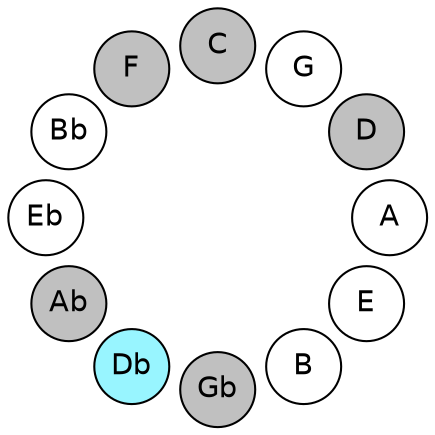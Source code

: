 
graph {

layout = circo;
mindist = .1

node [shape = circle, fontname = Helvetica, margin = 0, style = filled]
edge [style=invis]

subgraph 1 {
	E -- B -- Gb -- Db -- Ab -- Eb -- Bb -- F -- C -- G -- D -- A -- E
}

E [fillcolor = white];
B [fillcolor = white];
Gb [fillcolor = gray];
Db [fillcolor = cadetblue1];
Ab [fillcolor = gray];
Eb [fillcolor = white];
Bb [fillcolor = white];
F [fillcolor = gray];
C [fillcolor = gray];
G [fillcolor = white];
D [fillcolor = gray];
A [fillcolor = white];
}

